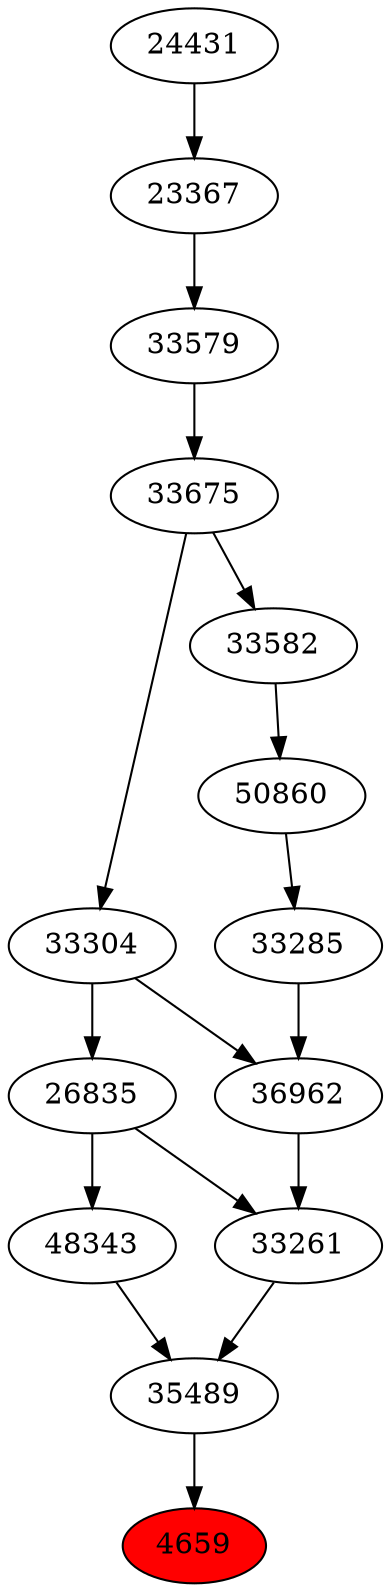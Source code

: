 strict digraph{ 
4659 [label="4659" fillcolor=red style=filled]
35489 -> 4659
35489 [label="35489"]
33261 -> 35489
48343 -> 35489
33261 [label="33261"]
36962 -> 33261
26835 -> 33261
48343 [label="48343"]
26835 -> 48343
36962 [label="36962"]
33285 -> 36962
33304 -> 36962
26835 [label="26835"]
33304 -> 26835
33285 [label="33285"]
50860 -> 33285
33304 [label="33304"]
33675 -> 33304
50860 [label="50860"]
33582 -> 50860
33675 [label="33675"]
33579 -> 33675
33582 [label="33582"]
33675 -> 33582
33579 [label="33579"]
23367 -> 33579
23367 [label="23367"]
24431 -> 23367
24431 [label="24431"]
}